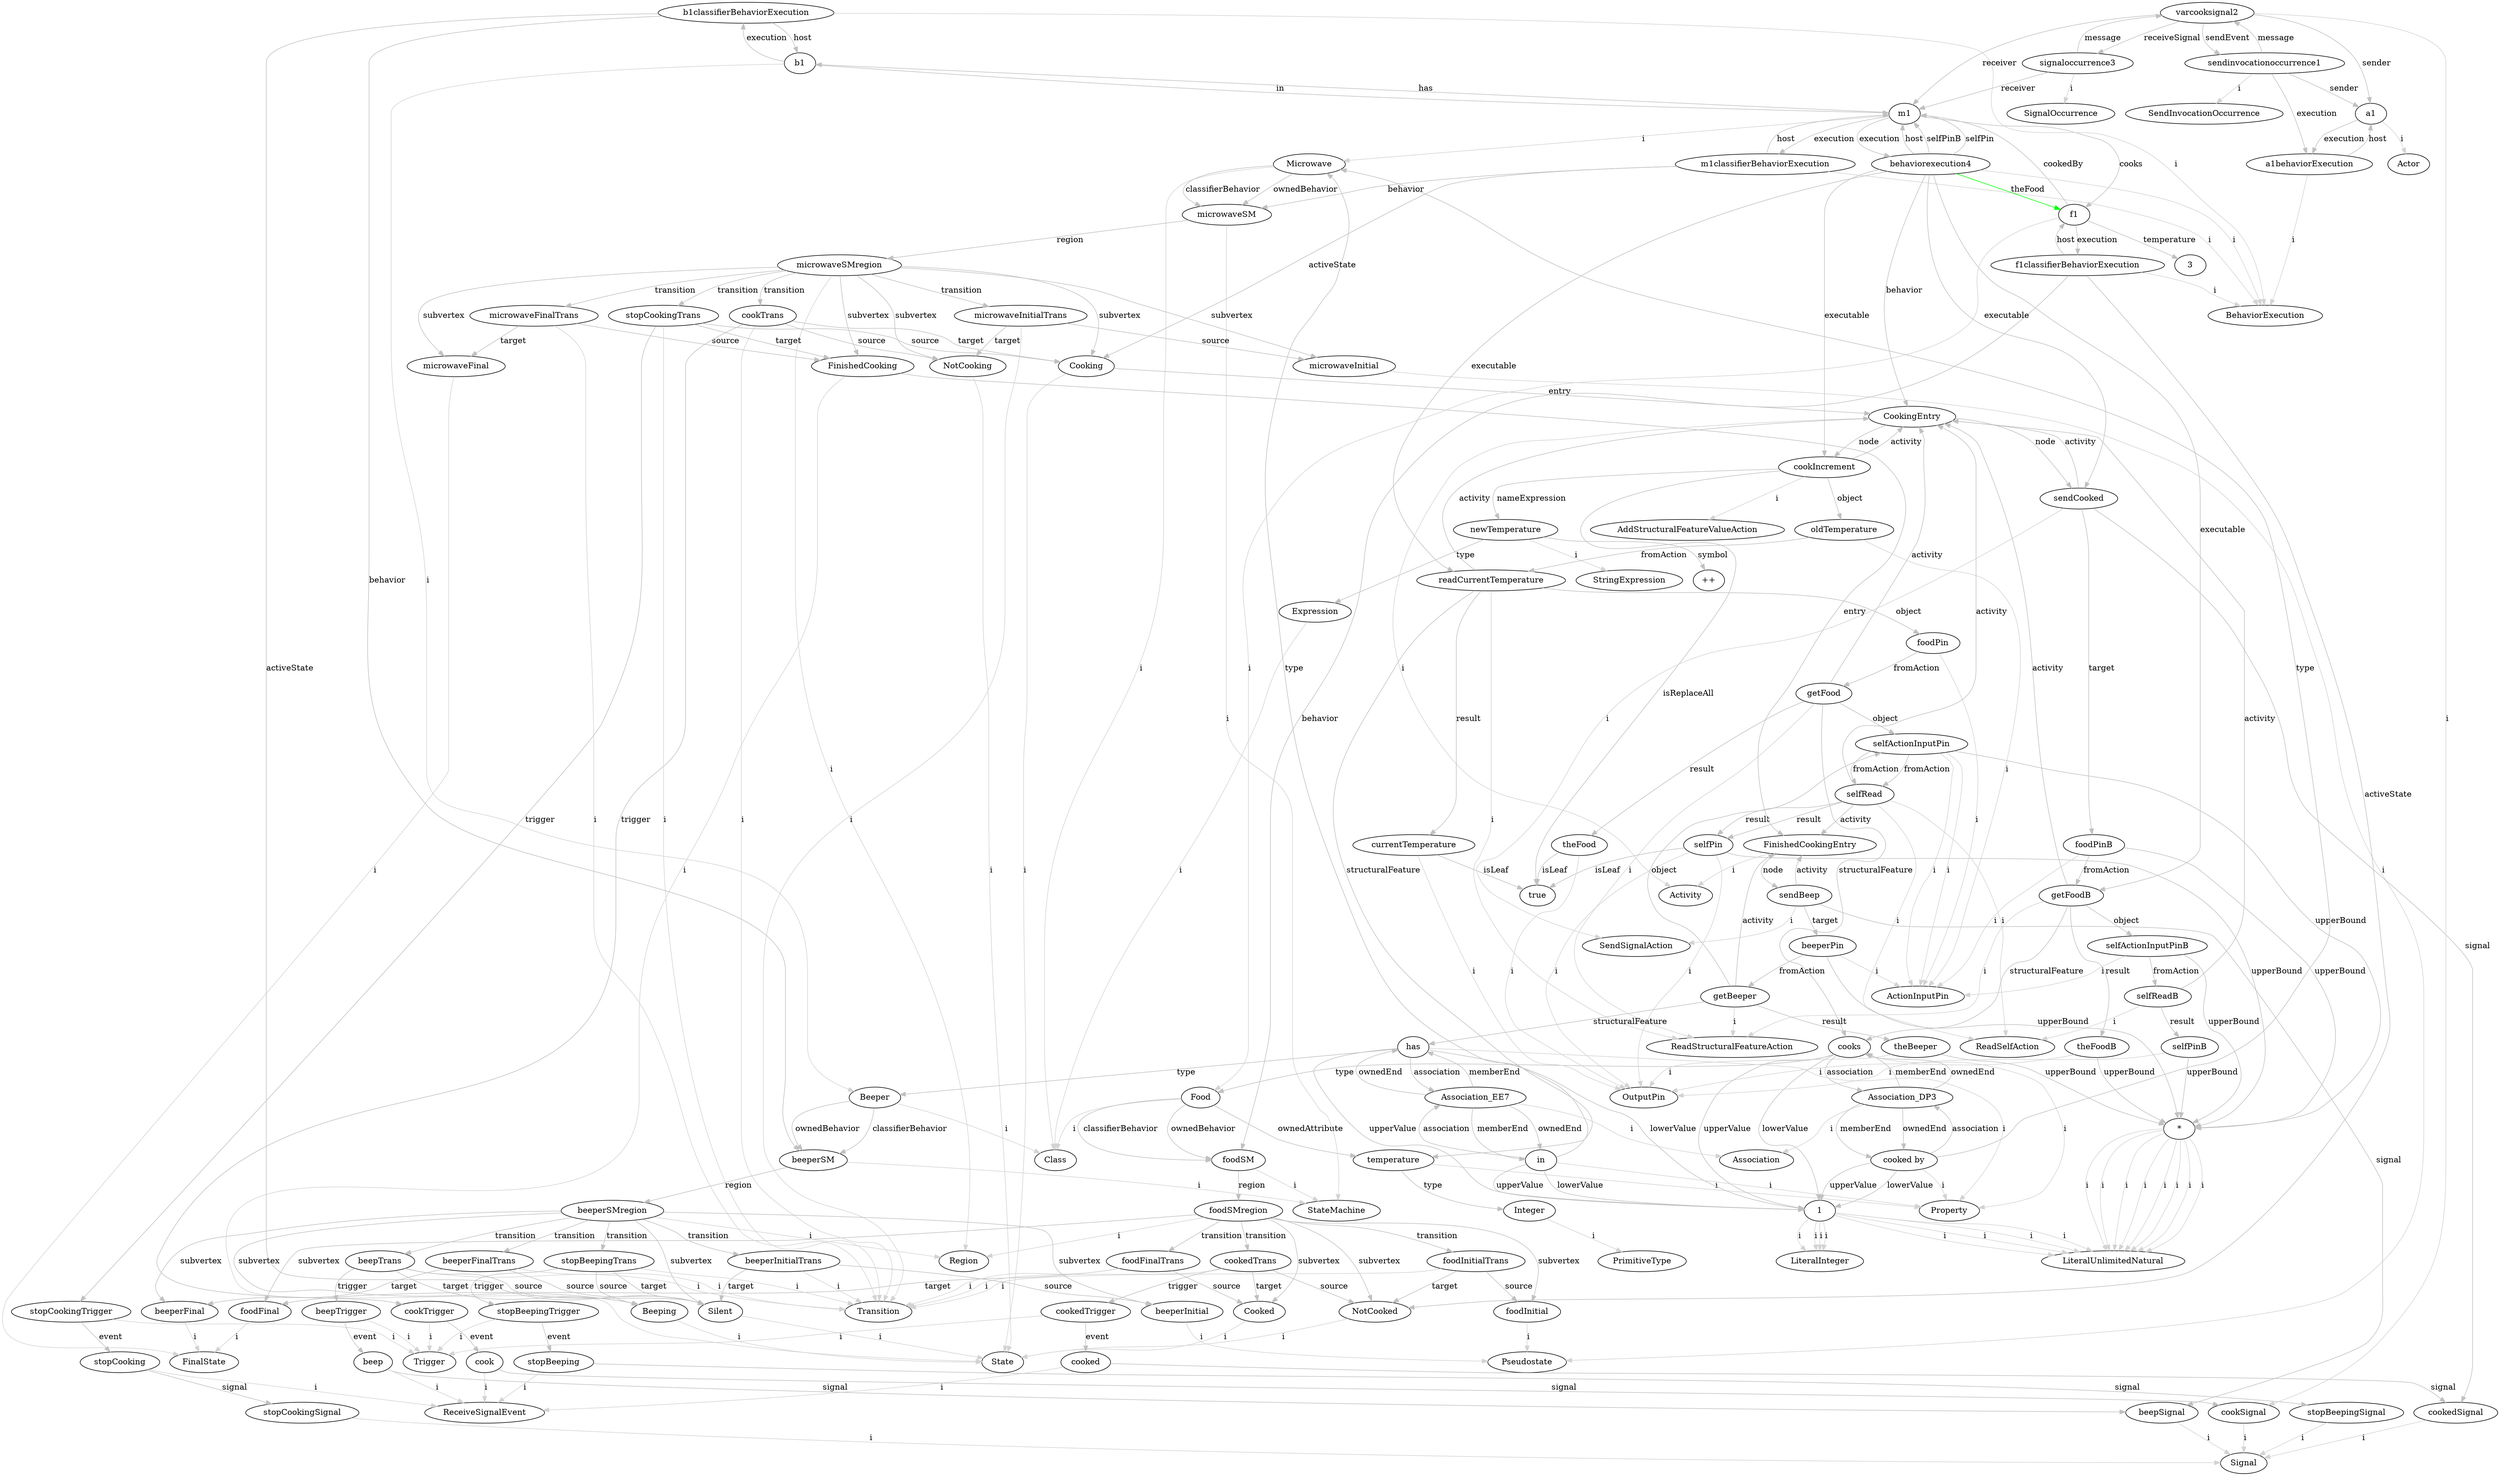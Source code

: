 digraph umlMetamodel {
	"Food" -> "Class" [label="i", color="lightgrey"]
	"Food" -> "foodSM" [label="classifierBehavior", color="grey"]
	"Food" -> "temperature" [label="ownedAttribute", color="grey"]
	"temperature" -> "Property" [label="i", color="lightgrey"]
	"temperature" -> "Integer" [label="type", color="grey"]
	"Integer" -> "PrimitiveType" [label="i", color="lightgrey"]
	"Food" -> "foodSM" [label="ownedBehavior", color="grey"]
	"foodSM" -> "StateMachine" [label="i", color="lightgrey"]
	"foodSM" -> "foodSMregion" [label="region", color="grey"]
	"foodSMregion" -> "Region" [label="i", color="lightgrey"]
	"foodSMregion" -> "foodInitial" [label="subvertex", color="grey"]
	"foodInitial" -> "Pseudostate" [label="i", color="lightgrey"]
	"foodSMregion" -> "foodFinal" [label="subvertex", color="grey"]
	"foodFinal" -> "FinalState" [label="i", color="lightgrey"]
	"foodSMregion" -> "NotCooked" [label="subvertex", color="grey"]
	"NotCooked" -> "State" [label="i", color="lightgrey"]
	"foodSMregion" -> "Cooked" [label="subvertex", color="grey"]
	"Cooked" -> "State" [label="i", color="lightgrey"]
	"foodSMregion" -> "foodInitialTrans" [label="transition", color="grey"]
	"foodInitialTrans" -> "Transition" [label="i", color="lightgrey"]
	"foodInitialTrans" -> "foodInitial" [label="source", color="grey"]
	"foodInitialTrans" -> "NotCooked" [label="target", color="grey"]
	"foodSMregion" -> "foodFinalTrans" [label="transition", color="grey"]
	"foodFinalTrans" -> "Transition" [label="i", color="lightgrey"]
	"foodFinalTrans" -> "Cooked" [label="source", color="grey"]
	"foodFinalTrans" -> "foodFinal" [label="target", color="grey"]
	"foodSMregion" -> "cookedTrans" [label="transition", color="grey"]
	"cookedTrans" -> "Transition" [label="i", color="lightgrey"]
	"cookedTrans" -> "NotCooked" [label="source", color="grey"]
	"cookedTrans" -> "Cooked" [label="target", color="grey"]
	"cookedTrans" -> "cookedTrigger" [label="trigger", color="grey"]
	"cookedTrigger" -> "Trigger" [label="i", color="lightgrey"]
	"cookedTrigger" -> "cooked" [label="event", color="grey"]
	"Microwave" -> "Class" [label="i", color="lightgrey"]
	"Microwave" -> "microwaveSM" [label="classifierBehavior", color="grey"]
	"Microwave" -> "microwaveSM" [label="ownedBehavior", color="grey"]
	"microwaveSM" -> "StateMachine" [label="i", color="lightgrey"]
	"microwaveSM" -> "microwaveSMregion" [label="region", color="grey"]
	"microwaveSMregion" -> "Region" [label="i", color="lightgrey"]
	"microwaveSMregion" -> "microwaveInitial" [label="subvertex", color="grey"]
	"microwaveInitial" -> "Pseudostate" [label="i", color="lightgrey"]
	"microwaveSMregion" -> "microwaveFinal" [label="subvertex", color="grey"]
	"microwaveFinal" -> "FinalState" [label="i", color="lightgrey"]
	"microwaveSMregion" -> "NotCooking" [label="subvertex", color="grey"]
	"NotCooking" -> "State" [label="i", color="lightgrey"]
	"microwaveSMregion" -> "Cooking" [label="subvertex", color="grey"]
	"Cooking" -> "State" [label="i", color="lightgrey"]
	"Cooking" -> "CookingEntry" [label="entry", color="grey"]
	"CookingEntry" -> "Activity" [label="i", color="lightgrey"]
	"CookingEntry" -> "cookIncrement" [label="node", color="grey"]
	"cookIncrement" -> "CookingEntry" [label="activity", color="grey"]
	"cookIncrement" -> "AddStructuralFeatureValueAction" [label="i", color="lightgrey"]
	"cookIncrement" -> "true" [label="isReplaceAll", color="grey"]
	"cookIncrement" -> "newTemperature" [label="nameExpression", color="grey"]
	"newTemperature" -> "StringExpression" [label="i", color="lightgrey"]
	"newTemperature" -> "++" [label="symbol", color="grey"]
	"newTemperature" -> "Expression" [label="type", color="grey"]
	"Expression" -> "Class" [label="i", color="lightgrey"]
	"cookIncrement" -> "oldTemperature" [label="object", color="grey"]
	"oldTemperature" -> "ActionInputPin" [label="i", color="lightgrey"]
	"oldTemperature" -> "readCurrentTemperature" [label="fromAction", color="grey"]
	"readCurrentTemperature" -> "CookingEntry" [label="activity", color="grey"]
	"readCurrentTemperature" -> "ReadStructuralFeatureAction" [label="i", color="lightgrey"]
	"readCurrentTemperature" -> "temperature" [label="structuralFeature", color="grey"]
	"readCurrentTemperature" -> "foodPin" [label="object", color="grey"]
	"foodPin" -> "ActionInputPin" [label="i", color="lightgrey"]
	"foodPin" -> "getFood" [label="fromAction", color="grey"]
	"getFood" -> "CookingEntry" [label="activity", color="grey"]
	"getFood" -> "ReadStructuralFeatureAction" [label="i", color="lightgrey"]
	"getFood" -> "cooks" [label="structuralFeature", color="grey"]
	"getFood" -> "selfActionInputPin" [label="object", color="grey"]
	"selfActionInputPin" -> "ActionInputPin" [label="i", color="lightgrey"]
	"selfActionInputPin" -> "selfRead" [label="fromAction", color="grey"]
	"selfRead" -> "CookingEntry" [label="activity", color="grey"]
	"selfRead" -> "ReadSelfAction" [label="i", color="lightgrey"]
	"selfRead" -> "selfPin" [label="result", color="grey"]
	"selfPin" -> "OutputPin" [label="i", color="lightgrey"]
	"selfPin" -> "true" [label="isLeaf", color="grey"]
	"getFood" -> "theFood" [label="result", color="grey"]
	"theFood" -> "OutputPin" [label="i", color="lightgrey"]
	"theFood" -> "true" [label="isLeaf", color="grey"]
	"readCurrentTemperature" -> "currentTemperature" [label="result", color="grey"]
	"currentTemperature" -> "OutputPin" [label="i", color="lightgrey"]
	"currentTemperature" -> "true" [label="isLeaf", color="grey"]
	"CookingEntry" -> "sendCooked" [label="node", color="grey"]
	"sendCooked" -> "CookingEntry" [label="activity", color="grey"]
	"sendCooked" -> "SendSignalAction" [label="i", color="lightgrey"]
	"sendCooked" -> "cookedSignal" [label="signal", color="grey"]
	"sendCooked" -> "foodPinB" [label="target", color="grey"]
	"foodPinB" -> "ActionInputPin" [label="i", color="lightgrey"]
	"foodPinB" -> "*" [label="upperBound", color="grey"]
	"*" -> "LiteralUnlimitedNatural" [label="i", color="lightgrey"]
	"foodPinB" -> "getFoodB" [label="fromAction", color="grey"]
	"getFoodB" -> "CookingEntry" [label="activity", color="grey"]
	"getFoodB" -> "ReadStructuralFeatureAction" [label="i", color="lightgrey"]
	"getFoodB" -> "cooks" [label="structuralFeature", color="grey"]
	"getFoodB" -> "selfActionInputPinB" [label="object", color="grey"]
	"selfActionInputPinB" -> "ActionInputPin" [label="i", color="lightgrey"]
	"selfActionInputPinB" -> "*" [label="upperBound", color="grey"]
	"*" -> "LiteralUnlimitedNatural" [label="i", color="lightgrey"]
	"selfActionInputPinB" -> "selfReadB" [label="fromAction", color="grey"]
	"selfReadB" -> "CookingEntry" [label="activity", color="grey"]
	"selfReadB" -> "ReadSelfAction" [label="i", color="lightgrey"]
	"selfReadB" -> "selfPinB" [label="result", color="grey"]
	"selfPinB" -> "OutputPin" [label="i", color="lightgrey"]
	"selfPinB" -> "*" [label="upperBound", color="grey"]
	"*" -> "LiteralUnlimitedNatural" [label="i", color="lightgrey"]
	"getFoodB" -> "theFoodB" [label="result", color="grey"]
	"theFoodB" -> "OutputPin" [label="i", color="lightgrey"]
	"theFoodB" -> "*" [label="upperBound", color="grey"]
	"*" -> "LiteralUnlimitedNatural" [label="i", color="lightgrey"]
	"microwaveSMregion" -> "FinishedCooking" [label="subvertex", color="grey"]
	"FinishedCooking" -> "State" [label="i", color="lightgrey"]
	"FinishedCooking" -> "FinishedCookingEntry" [label="entry", color="grey"]
	"FinishedCookingEntry" -> "Activity" [label="i", color="lightgrey"]
	"FinishedCookingEntry" -> "sendBeep" [label="node", color="grey"]
	"sendBeep" -> "FinishedCookingEntry" [label="activity", color="grey"]
	"sendBeep" -> "SendSignalAction" [label="i", color="lightgrey"]
	"sendBeep" -> "beepSignal" [label="signal", color="grey"]
	"sendBeep" -> "beeperPin" [label="target", color="grey"]
	"beeperPin" -> "ActionInputPin" [label="i", color="lightgrey"]
	"beeperPin" -> "*" [label="upperBound", color="grey"]
	"*" -> "LiteralUnlimitedNatural" [label="i", color="lightgrey"]
	"beeperPin" -> "getBeeper" [label="fromAction", color="grey"]
	"getBeeper" -> "FinishedCookingEntry" [label="activity", color="grey"]
	"getBeeper" -> "ReadStructuralFeatureAction" [label="i", color="lightgrey"]
	"getBeeper" -> "has" [label="structuralFeature", color="grey"]
	"getBeeper" -> "selfActionInputPin" [label="object", color="grey"]
	"selfActionInputPin" -> "ActionInputPin" [label="i", color="lightgrey"]
	"selfActionInputPin" -> "*" [label="upperBound", color="grey"]
	"*" -> "LiteralUnlimitedNatural" [label="i", color="lightgrey"]
	"selfActionInputPin" -> "selfRead" [label="fromAction", color="grey"]
	"selfRead" -> "FinishedCookingEntry" [label="activity", color="grey"]
	"selfRead" -> "ReadSelfAction" [label="i", color="lightgrey"]
	"selfRead" -> "selfPin" [label="result", color="grey"]
	"selfPin" -> "OutputPin" [label="i", color="lightgrey"]
	"selfPin" -> "*" [label="upperBound", color="grey"]
	"*" -> "LiteralUnlimitedNatural" [label="i", color="lightgrey"]
	"getBeeper" -> "theBeeper" [label="result", color="grey"]
	"theBeeper" -> "OutputPin" [label="i", color="lightgrey"]
	"theBeeper" -> "*" [label="upperBound", color="grey"]
	"*" -> "LiteralUnlimitedNatural" [label="i", color="lightgrey"]
	"microwaveSMregion" -> "microwaveInitialTrans" [label="transition", color="grey"]
	"microwaveInitialTrans" -> "Transition" [label="i", color="lightgrey"]
	"microwaveInitialTrans" -> "microwaveInitial" [label="source", color="grey"]
	"microwaveInitialTrans" -> "NotCooking" [label="target", color="grey"]
	"microwaveSMregion" -> "microwaveFinalTrans" [label="transition", color="grey"]
	"microwaveFinalTrans" -> "Transition" [label="i", color="lightgrey"]
	"microwaveFinalTrans" -> "FinishedCooking" [label="source", color="grey"]
	"microwaveFinalTrans" -> "microwaveFinal" [label="target", color="grey"]
	"microwaveSMregion" -> "cookTrans" [label="transition", color="grey"]
	"cookTrans" -> "Transition" [label="i", color="lightgrey"]
	"cookTrans" -> "NotCooking" [label="source", color="grey"]
	"cookTrans" -> "Cooking" [label="target", color="grey"]
	"cookTrans" -> "cookTrigger" [label="trigger", color="grey"]
	"cookTrigger" -> "Trigger" [label="i", color="lightgrey"]
	"cookTrigger" -> "cook" [label="event", color="grey"]
	"microwaveSMregion" -> "stopCookingTrans" [label="transition", color="grey"]
	"stopCookingTrans" -> "Transition" [label="i", color="lightgrey"]
	"stopCookingTrans" -> "Cooking" [label="source", color="grey"]
	"stopCookingTrans" -> "FinishedCooking" [label="target", color="grey"]
	"stopCookingTrans" -> "stopCookingTrigger" [label="trigger", color="grey"]
	"stopCookingTrigger" -> "Trigger" [label="i", color="lightgrey"]
	"stopCookingTrigger" -> "stopCooking" [label="event", color="grey"]
	"Beeper" -> "Class" [label="i", color="lightgrey"]
	"Beeper" -> "beeperSM" [label="classifierBehavior", color="grey"]
	"Beeper" -> "beeperSM" [label="ownedBehavior", color="grey"]
	"beeperSM" -> "StateMachine" [label="i", color="lightgrey"]
	"beeperSM" -> "beeperSMregion" [label="region", color="grey"]
	"beeperSMregion" -> "Region" [label="i", color="lightgrey"]
	"beeperSMregion" -> "beeperInitial" [label="subvertex", color="grey"]
	"beeperInitial" -> "Pseudostate" [label="i", color="lightgrey"]
	"beeperSMregion" -> "beeperFinal" [label="subvertex", color="grey"]
	"beeperFinal" -> "FinalState" [label="i", color="lightgrey"]
	"beeperSMregion" -> "Silent" [label="subvertex", color="grey"]
	"Silent" -> "State" [label="i", color="lightgrey"]
	"beeperSMregion" -> "Beeping" [label="subvertex", color="grey"]
	"Beeping" -> "State" [label="i", color="lightgrey"]
	"beeperSMregion" -> "beeperInitialTrans" [label="transition", color="grey"]
	"beeperInitialTrans" -> "Transition" [label="i", color="lightgrey"]
	"beeperInitialTrans" -> "beeperInitial" [label="source", color="grey"]
	"beeperInitialTrans" -> "Silent" [label="target", color="grey"]
	"beeperSMregion" -> "beeperFinalTrans" [label="transition", color="grey"]
	"beeperFinalTrans" -> "Transition" [label="i", color="lightgrey"]
	"beeperFinalTrans" -> "Silent" [label="source", color="grey"]
	"beeperFinalTrans" -> "beeperFinal" [label="target", color="grey"]
	"beeperSMregion" -> "beepTrans" [label="transition", color="grey"]
	"beepTrans" -> "Transition" [label="i", color="lightgrey"]
	"beepTrans" -> "Silent" [label="source", color="grey"]
	"beepTrans" -> "Beeping" [label="target", color="grey"]
	"beepTrans" -> "beepTrigger" [label="trigger", color="grey"]
	"beepTrigger" -> "Trigger" [label="i", color="lightgrey"]
	"beepTrigger" -> "beep" [label="event", color="grey"]
	"beeperSMregion" -> "stopBeepingTrans" [label="transition", color="grey"]
	"stopBeepingTrans" -> "Transition" [label="i", color="lightgrey"]
	"stopBeepingTrans" -> "Beeping" [label="source", color="grey"]
	"stopBeepingTrans" -> "Silent" [label="target", color="grey"]
	"stopBeepingTrans" -> "stopBeepingTrigger" [label="trigger", color="grey"]
	"stopBeepingTrigger" -> "Trigger" [label="i", color="lightgrey"]
	"stopBeepingTrigger" -> "stopBeeping" [label="event", color="grey"]
	"cooked" -> "ReceiveSignalEvent" [label="i", color="lightgrey"]
	"cooked" -> "cookedSignal" [label="signal", color="grey"]
	"cookedSignal" -> "Signal" [label="i", color="lightgrey"]
	"stopCooking" -> "ReceiveSignalEvent" [label="i", color="lightgrey"]
	"stopCooking" -> "stopCookingSignal" [label="signal", color="grey"]
	"stopCookingSignal" -> "Signal" [label="i", color="lightgrey"]
	"cook" -> "ReceiveSignalEvent" [label="i", color="lightgrey"]
	"cook" -> "cookSignal" [label="signal", color="grey"]
	"cookSignal" -> "Signal" [label="i", color="lightgrey"]
	"stopBeeping" -> "ReceiveSignalEvent" [label="i", color="lightgrey"]
	"stopBeeping" -> "stopBeepingSignal" [label="signal", color="grey"]
	"stopBeepingSignal" -> "Signal" [label="i", color="lightgrey"]
	"beep" -> "ReceiveSignalEvent" [label="i", color="lightgrey"]
	"beep" -> "beepSignal" [label="signal", color="grey"]
	"beepSignal" -> "Signal" [label="i", color="lightgrey"]
	"Association_DP3" -> "Association" [label="i", color="lightgrey"]
	"Association_DP3" -> "cooks" [label="memberEnd", color="grey"]
	"Association_DP3" -> "cooked by" [label="memberEnd", color="grey"]
	"Association_DP3" -> "cooks" [label="ownedEnd", color="grey"]
	"cooks" -> "Property" [label="i", color="lightgrey"]
	"cooks" -> "Food" [label="type", color="grey"]
	"cooks" -> "Association_DP3" [label="association", color="grey"]
	"cooks" -> "1" [label="upperValue", color="grey"]
	"1" -> "LiteralUnlimitedNatural" [label="i", color="lightgrey"]
	"cooks" -> "1" [label="lowerValue", color="grey"]
	"1" -> "LiteralInteger" [label="i", color="lightgrey"]
	"Association_DP3" -> "cooked by" [label="ownedEnd", color="grey"]
	"cooked by" -> "Property" [label="i", color="lightgrey"]
	"cooked by" -> "Microwave" [label="type", color="grey"]
	"cooked by" -> "Association_DP3" [label="association", color="grey"]
	"cooked by" -> "1" [label="upperValue", color="grey"]
	"1" -> "LiteralUnlimitedNatural" [label="i", color="lightgrey"]
	"cooked by" -> "1" [label="lowerValue", color="grey"]
	"1" -> "LiteralInteger" [label="i", color="lightgrey"]
	"Association_EE7" -> "Association" [label="i", color="lightgrey"]
	"Association_EE7" -> "has" [label="memberEnd", color="grey"]
	"Association_EE7" -> "in" [label="memberEnd", color="grey"]
	"Association_EE7" -> "has" [label="ownedEnd", color="grey"]
	"has" -> "Property" [label="i", color="lightgrey"]
	"has" -> "Beeper" [label="type", color="grey"]
	"has" -> "Association_EE7" [label="association", color="grey"]
	"has" -> "1" [label="upperValue", color="grey"]
	"1" -> "LiteralUnlimitedNatural" [label="i", color="lightgrey"]
	"has" -> "1" [label="lowerValue", color="grey"]
	"1" -> "LiteralInteger" [label="i", color="lightgrey"]
	"Association_EE7" -> "in" [label="ownedEnd", color="grey"]
	"in" -> "Property" [label="i", color="lightgrey"]
	"in" -> "Microwave" [label="type", color="grey"]
	"in" -> "Association_EE7" [label="association", color="grey"]
	"in" -> "1" [label="upperValue", color="grey"]
	"1" -> "LiteralUnlimitedNatural" [label="i", color="lightgrey"]
	"in" -> "1" [label="lowerValue", color="grey"]
	"1" -> "LiteralInteger" [label="i", color="lightgrey"]
	"m1" -> "Microwave" [label="i", color="lightgrey"]
	"m1" -> "m1classifierBehaviorExecution" [label="execution", color="grey"]
	"m1classifierBehaviorExecution" -> "m1" [label="host", color="grey"]
	"m1classifierBehaviorExecution" -> "microwaveSM" [label="behavior", color="grey"]
	"f1" -> "Food" [label="i", color="lightgrey"]
	"f1classifierBehaviorExecution" -> "BehaviorExecution" [label="i", color="lightgrey"]
	"f1" -> "f1classifierBehaviorExecution" [label="execution", color="grey"]
	"f1classifierBehaviorExecution" -> "f1" [label="host", color="grey"]
	"f1classifierBehaviorExecution" -> "foodSM" [label="behavior", color="grey"]
	"f1classifierBehaviorExecution" -> "NotCooked" [label="activeState", color="grey"]
	"f1" -> "3" [label="temperature", color="grey"]
	"b1" -> "Beeper" [label="i", color="lightgrey"]
	"b1classifierBehaviorExecution" -> "BehaviorExecution" [label="i", color="lightgrey"]
	"b1" -> "b1classifierBehaviorExecution" [label="execution", color="grey"]
	"b1classifierBehaviorExecution" -> "b1" [label="host", color="grey"]
	"b1classifierBehaviorExecution" -> "beeperSM" [label="behavior", color="grey"]
	"b1classifierBehaviorExecution" -> "Silent" [label="activeState", color="grey"]
	"m1" -> "f1" [label="cooks", color="grey"]
	"f1" -> "m1" [label="cookedBy", color="grey"]
	"m1" -> "b1" [label="has", color="grey"]
	"b1" -> "m1" [label="in", color="grey"]
	"a1" -> "Actor" [label="i", color="lightgrey"]
	"a1behaviorExecution" -> "BehaviorExecution" [label="i", color="lightgrey"]
	"a1" -> "a1behaviorExecution" [label="execution", color="grey"]
	"a1behaviorExecution" -> "a1" [label="host", color="grey"]
	"sendinvocationoccurrence1" -> "SendInvocationOccurrence" [label="i", color="lightgrey"]
	"sendinvocationoccurrence1" -> "varcooksignal2" [label="message", color="grey"]
	"varcooksignal2" -> "sendinvocationoccurrence1" [label="sendEvent", color="grey"]
	"varcooksignal2" -> "signaloccurrence3" [label="receiveSignal", color="grey"]
	"signaloccurrence3" -> "varcooksignal2" [label="message", color="grey"]
	"signaloccurrence3" -> "SignalOccurrence" [label="i", color="lightgrey"]
	"varcooksignal2" -> "cookSignal" [label="i", color="lightgrey"]
	"signaloccurrence3" -> "m1" [label="receiver", color="grey"]
	"varcooksignal2" -> "a1" [label="sender", color="grey"]
	"sendinvocationoccurrence1" -> "a1" [label="sender", color="grey"]
	"varcooksignal2" -> "m1" [label="receiver", color="grey"]
	"sendinvocationoccurrence1" -> "a1behaviorExecution" [label="execution", color="grey"]
	"m1classifierBehaviorExecution" -> "Cooking" [label="activeState", color="grey"]
	"behaviorexecution4" -> "CookingEntry" [label="behavior", color="grey"]
	"behaviorexecution4" -> "BehaviorExecution" [label="i", color="lightgrey"]
	"behaviorexecution4" -> "m1" [label="host", color="grey"]
	"m1" -> "behaviorexecution4" [label="execution", color="grey"]
	"behaviorexecution4" -> "readCurrentTemperature" [label="executable", color="grey"]
	"behaviorexecution4" -> "sendCooked" [label="executable", color="grey"]
	"behaviorexecution4" -> "getFoodB" [label="executable", color="grey"]
	"behaviorexecution4" -> "cookIncrement" [label="executable", color="grey"]
	"m1classifierBehaviorExecution" -> "BehaviorExecution" [label="i", color="lightgrey"]
	"behaviorexecution4" -> "m1" [label="selfPinB", color="grey"]
	"behaviorexecution4" -> "m1" [label="selfPin", color="grey"]
	"behaviorexecution4" -> "f1" [label="theFood", color="green"]
}
